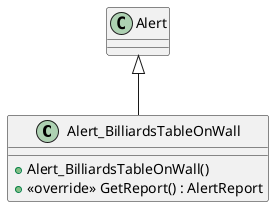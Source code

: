 @startuml
class Alert_BilliardsTableOnWall {
    + Alert_BilliardsTableOnWall()
    + <<override>> GetReport() : AlertReport
}
Alert <|-- Alert_BilliardsTableOnWall
@enduml
